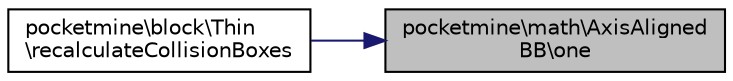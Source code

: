 digraph "pocketmine\math\AxisAlignedBB\one"
{
 // INTERACTIVE_SVG=YES
 // LATEX_PDF_SIZE
  edge [fontname="Helvetica",fontsize="10",labelfontname="Helvetica",labelfontsize="10"];
  node [fontname="Helvetica",fontsize="10",shape=record];
  rankdir="RL";
  Node1 [label="pocketmine\\math\\AxisAligned\lBB\\one",height=0.2,width=0.4,color="black", fillcolor="grey75", style="filled", fontcolor="black",tooltip=" "];
  Node1 -> Node2 [dir="back",color="midnightblue",fontsize="10",style="solid",fontname="Helvetica"];
  Node2 [label="pocketmine\\block\\Thin\l\\recalculateCollisionBoxes",height=0.2,width=0.4,color="black", fillcolor="white", style="filled",URL="$d2/d75/classpocketmine_1_1block_1_1_thin.html#aeb29d78d84483905346d3c777f860ed5",tooltip=" "];
}
